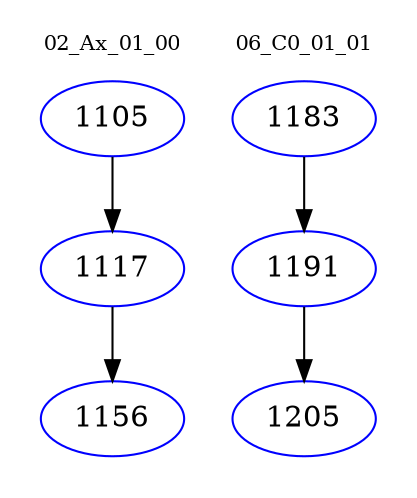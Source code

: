 digraph{
subgraph cluster_0 {
color = white
label = "02_Ax_01_00";
fontsize=10;
T0_1105 [label="1105", color="blue"]
T0_1105 -> T0_1117 [color="black"]
T0_1117 [label="1117", color="blue"]
T0_1117 -> T0_1156 [color="black"]
T0_1156 [label="1156", color="blue"]
}
subgraph cluster_1 {
color = white
label = "06_C0_01_01";
fontsize=10;
T1_1183 [label="1183", color="blue"]
T1_1183 -> T1_1191 [color="black"]
T1_1191 [label="1191", color="blue"]
T1_1191 -> T1_1205 [color="black"]
T1_1205 [label="1205", color="blue"]
}
}
